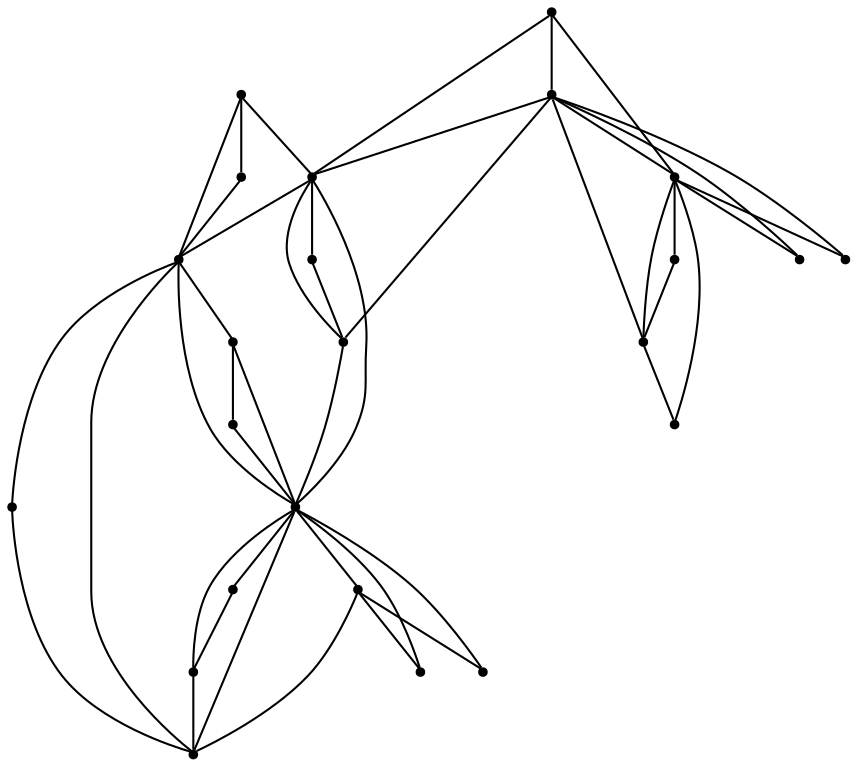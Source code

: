 graph {
  node [shape=point,comment="{\"directed\":false,\"doi\":\"10.1007/978-3-030-92931-2_12\",\"figure\":\"1 (2)\"}"]

  v0 [pos="919.1756172052962,694.7838348827398"]
  v1 [pos="655.9836650610157,731.9518269179757"]
  v2 [pos="473.80883361633823,642.6554519905999"]
  v3 [pos="720.4731306376983,593.4147109325656"]
  v4 [pos="718.4936231947628,320.59550937157167"]
  v5 [pos="617.9900941938599,440.2631128945833"]
  v6 [pos="847.2974954342056,589.4392117810576"]
  v7 [pos="723.8893070987873,405.5330788632856"]
  v8 [pos="627.9125580682762,526.9050933938856"]
  v9 [pos="684.6132055379782,223.2321840825938"]
  v10 [pos="606.2257282124062,377.8622821459104"]
  v11 [pos="377.2851129138943,281.3689311314264"]
  v12 [pos="593.8237611666957,632.7790199974417"]
  v13 [pos="550.3460072151843,614.2137187455074"]
  v14 [pos="486.4483351963594,449.79363608341"]
  v15 [pos="390.59140264189557,540.3444679407435"]
  v16 [pos="360.2240542976671,412.029700701278"]
  v17 [pos="560.543490996144,292.34857685665577"]
  v18 [pos="497.6042871972795,372.8406391677769"]
  v19 [pos="409.04018309175285,460.7495318257045"]
  v20 [pos="246.4434306010387,742.8784723466156"]
  v21 [pos="342.26703487607654,652.2442135077276"]
  v22 [pos="418.15412023514034,352.0250985688564"]
  v23 [pos="255.49486032982907,331.84721480760925"]

  v20 -- v15 [id="-2",pos="246.4434306010387,742.8784723466156 390.59140264189557,540.3444679407435 390.59140264189557,540.3444679407435 390.59140264189557,540.3444679407435"]
  v20 -- v21 [id="-3",pos="246.4434306010387,742.8784723466156 342.26703487607654,652.2442135077276 342.26703487607654,652.2442135077276 342.26703487607654,652.2442135077276"]
  v20 -- v2 [id="-8",pos="246.4434306010387,742.8784723466156 473.80883361633823,642.6554519905999 473.80883361633823,642.6554519905999 473.80883361633823,642.6554519905999"]
  v23 -- v11 [id="-14",pos="255.49486032982907,331.84721480760925 377.2851129138943,281.3689311314264 377.2851129138943,281.3689311314264 377.2851129138943,281.3689311314264"]
  v23 -- v16 [id="-23",pos="255.49486032982907,331.84721480760925 360.2240542976671,412.029700701278 360.2240542976671,412.029700701278 360.2240542976671,412.029700701278"]
  v23 -- v15 [id="-26",pos="255.49486032982907,331.84721480760925 390.59140264189557,540.3444679407435 390.59140264189557,540.3444679407435 390.59140264189557,540.3444679407435"]
  v21 -- v2 [id="-29",pos="342.26703487607654,652.2442135077276 473.80883361633823,642.6554519905999 473.80883361633823,642.6554519905999 473.80883361633823,642.6554519905999"]
  v16 -- v11 [id="-32",pos="360.2240542976671,412.029700701278 377.2851129138943,281.3689311314264 377.2851129138943,281.3689311314264 377.2851129138943,281.3689311314264"]
  v16 -- v22 [id="-34",pos="360.2240542976671,412.029700701278 418.15412023514034,352.0250985688564 418.15412023514034,352.0250985688564 418.15412023514034,352.0250985688564"]
  v16 -- v10 [id="-36",pos="360.2240542976671,412.029700701278 606.2257282124062,377.8622821459104 606.2257282124062,377.8622821459104 606.2257282124062,377.8622821459104"]
  v16 -- v18 [id="-37",pos="360.2240542976671,412.029700701278 497.6042871972795,372.8406391677769 497.6042871972795,372.8406391677769 497.6042871972795,372.8406391677769"]
  v16 -- v14 [id="-40",pos="360.2240542976671,412.029700701278 486.4483351963594,449.79363608341 486.4483351963594,449.79363608341 486.4483351963594,449.79363608341"]
  v16 -- v15 [id="-45",pos="360.2240542976671,412.029700701278 390.59140264189557,540.3444679407435 390.59140264189557,540.3444679407435 390.59140264189557,540.3444679407435"]
  v11 -- v9 [id="-50",pos="377.2851129138943,281.3689311314264 684.6132055379782,223.2321840825938 684.6132055379782,223.2321840825938 684.6132055379782,223.2321840825938"]
  v11 -- v17 [id="-56",pos="377.2851129138943,281.3689311314264 560.543490996144,292.34857685665577 560.543490996144,292.34857685665577 560.543490996144,292.34857685665577"]
  v11 -- v10 [id="-58",pos="377.2851129138943,281.3689311314264 606.2257282124062,377.8622821459104 606.2257282124062,377.8622821459104 606.2257282124062,377.8622821459104"]
  v11 -- v18 [id="-60",pos="377.2851129138943,281.3689311314264 497.6042871972795,372.8406391677769 497.6042871972795,372.8406391677769 497.6042871972795,372.8406391677769"]
  v11 -- v22 [id="-62",pos="377.2851129138943,281.3689311314264 418.15412023514034,352.0250985688564 418.15412023514034,352.0250985688564 418.15412023514034,352.0250985688564"]
  v15 -- v19 [id="-67",pos="390.59140264189557,540.3444679407435 409.04018309175285,460.7495318257045 409.04018309175285,460.7495318257045 409.04018309175285,460.7495318257045"]
  v15 -- v14 [id="-71",pos="390.59140264189557,540.3444679407435 486.4483351963594,449.79363608341 486.4483351963594,449.79363608341 486.4483351963594,449.79363608341"]
  v15 -- v5 [id="-72",pos="390.59140264189557,540.3444679407435 617.9900941938599,440.2631128945833 617.9900941938599,440.2631128945833 617.9900941938599,440.2631128945833"]
  v15 -- v2 [id="-79",pos="390.59140264189557,540.3444679407435 473.80883361633823,642.6554519905999 473.80883361633823,642.6554519905999 473.80883361633823,642.6554519905999"]
  v19 -- v14 [id="-87",pos="409.04018309175285,460.7495318257045 486.4483351963594,449.79363608341 486.4483351963594,449.79363608341 486.4483351963594,449.79363608341"]
  v2 -- v13 [id="-95",pos="473.80883361633823,642.6554519905999 550.3460072151843,614.2137187455074 550.3460072151843,614.2137187455074 550.3460072151843,614.2137187455074"]
  v2 -- v5 [id="-99",pos="473.80883361633823,642.6554519905999 617.9900941938599,440.2631128945833 617.9900941938599,440.2631128945833 617.9900941938599,440.2631128945833"]
  v2 -- v0 [id="-106",pos="473.80883361633823,642.6554519905999 919.1756172052962,694.7838348827398 919.1756172052962,694.7838348827398 919.1756172052962,694.7838348827398"]
  v2 -- v1 [id="-109",pos="473.80883361633823,642.6554519905999 655.9836650610157,731.9518269179757 655.9836650610157,731.9518269179757 655.9836650610157,731.9518269179757"]
  v14 -- v5 [id="-122",pos="486.4483351963594,449.79363608341 617.9900941938599,440.2631128945833 617.9900941938599,440.2631128945833 617.9900941938599,440.2631128945833"]
  v13 -- v5 [id="-132",pos="550.3460072151843,614.2137187455074 617.9900941938599,440.2631128945833 617.9900941938599,440.2631128945833 617.9900941938599,440.2631128945833"]
  v13 -- v12 [id="-135",pos="550.3460072151843,614.2137187455074 593.8237611666957,632.7790199974417 593.8237611666957,632.7790199974417 593.8237611666957,632.7790199974417"]
  v17 -- v10 [id="-139",pos="560.543490996144,292.34857685665577 606.2257282124062,377.8622821459104 606.2257282124062,377.8622821459104 606.2257282124062,377.8622821459104"]
  v12 -- v5 [id="-140",pos="593.8237611666957,632.7790199974417 617.9900941938599,440.2631128945833 617.9900941938599,440.2631128945833 617.9900941938599,440.2631128945833"]
  v10 -- v9 [id="-145",pos="606.2257282124062,377.8622821459104 684.6132055379782,223.2321840825938 684.6132055379782,223.2321840825938 684.6132055379782,223.2321840825938"]
  v5 -- v4 [id="-155",pos="617.9900941938599,440.2631128945833 718.4936231947628,320.59550937157167 718.4936231947628,320.59550937157167 718.4936231947628,320.59550937157167"]
  v5 -- v7 [id="-164",pos="617.9900941938599,440.2631128945833 723.8893070987873,405.5330788632856 723.8893070987873,405.5330788632856 723.8893070987873,405.5330788632856"]
  v5 -- v6 [id="-169",pos="617.9900941938599,440.2631128945833 847.2974954342056,589.4392117810576 847.2974954342056,589.4392117810576 847.2974954342056,589.4392117810576"]
  v5 -- v0 [id="-170",pos="617.9900941938599,440.2631128945833 919.1756172052962,694.7838348827398 919.1756172052962,694.7838348827398 919.1756172052962,694.7838348827398"]
  v5 -- v3 [id="-173",pos="617.9900941938599,440.2631128945833 720.4731306376983,593.4147109325656 720.4731306376983,593.4147109325656 720.4731306376983,593.4147109325656"]
  v5 -- v8 [id="-176",pos="617.9900941938599,440.2631128945833 627.9125580682762,526.9050933938856 627.9125580682762,526.9050933938856 627.9125580682762,526.9050933938856"]
  v8 -- v3 [id="-180",pos="627.9125580682762,526.9050933938856 720.4731306376983,593.4147109325656 720.4731306376983,593.4147109325656 720.4731306376983,593.4147109325656"]
  v1 -- v0 [id="-185",pos="655.9836650610157,731.9518269179757 919.1756172052962,694.7838348827398 919.1756172052962,694.7838348827398 919.1756172052962,694.7838348827398"]
  v4 -- v0 [id="-199",pos="718.4936231947628,320.59550937157167 919.1756172052962,694.7838348827398 919.1756172052962,694.7838348827398 919.1756172052962,694.7838348827398"]
  v4 -- v6 [id="-200",pos="718.4936231947628,320.59550937157167 847.2974954342056,589.4392117810576 847.2974954342056,589.4392117810576 847.2974954342056,589.4392117810576"]
  v4 -- v7 [id="-202",pos="718.4936231947628,320.59550937157167 723.8893070987873,405.5330788632856 723.8893070987873,405.5330788632856 723.8893070987873,405.5330788632856"]
  v3 -- v0 [id="-208",pos="720.4731306376983,593.4147109325656 919.1756172052962,694.7838348827398 919.1756172052962,694.7838348827398 919.1756172052962,694.7838348827398"]
}